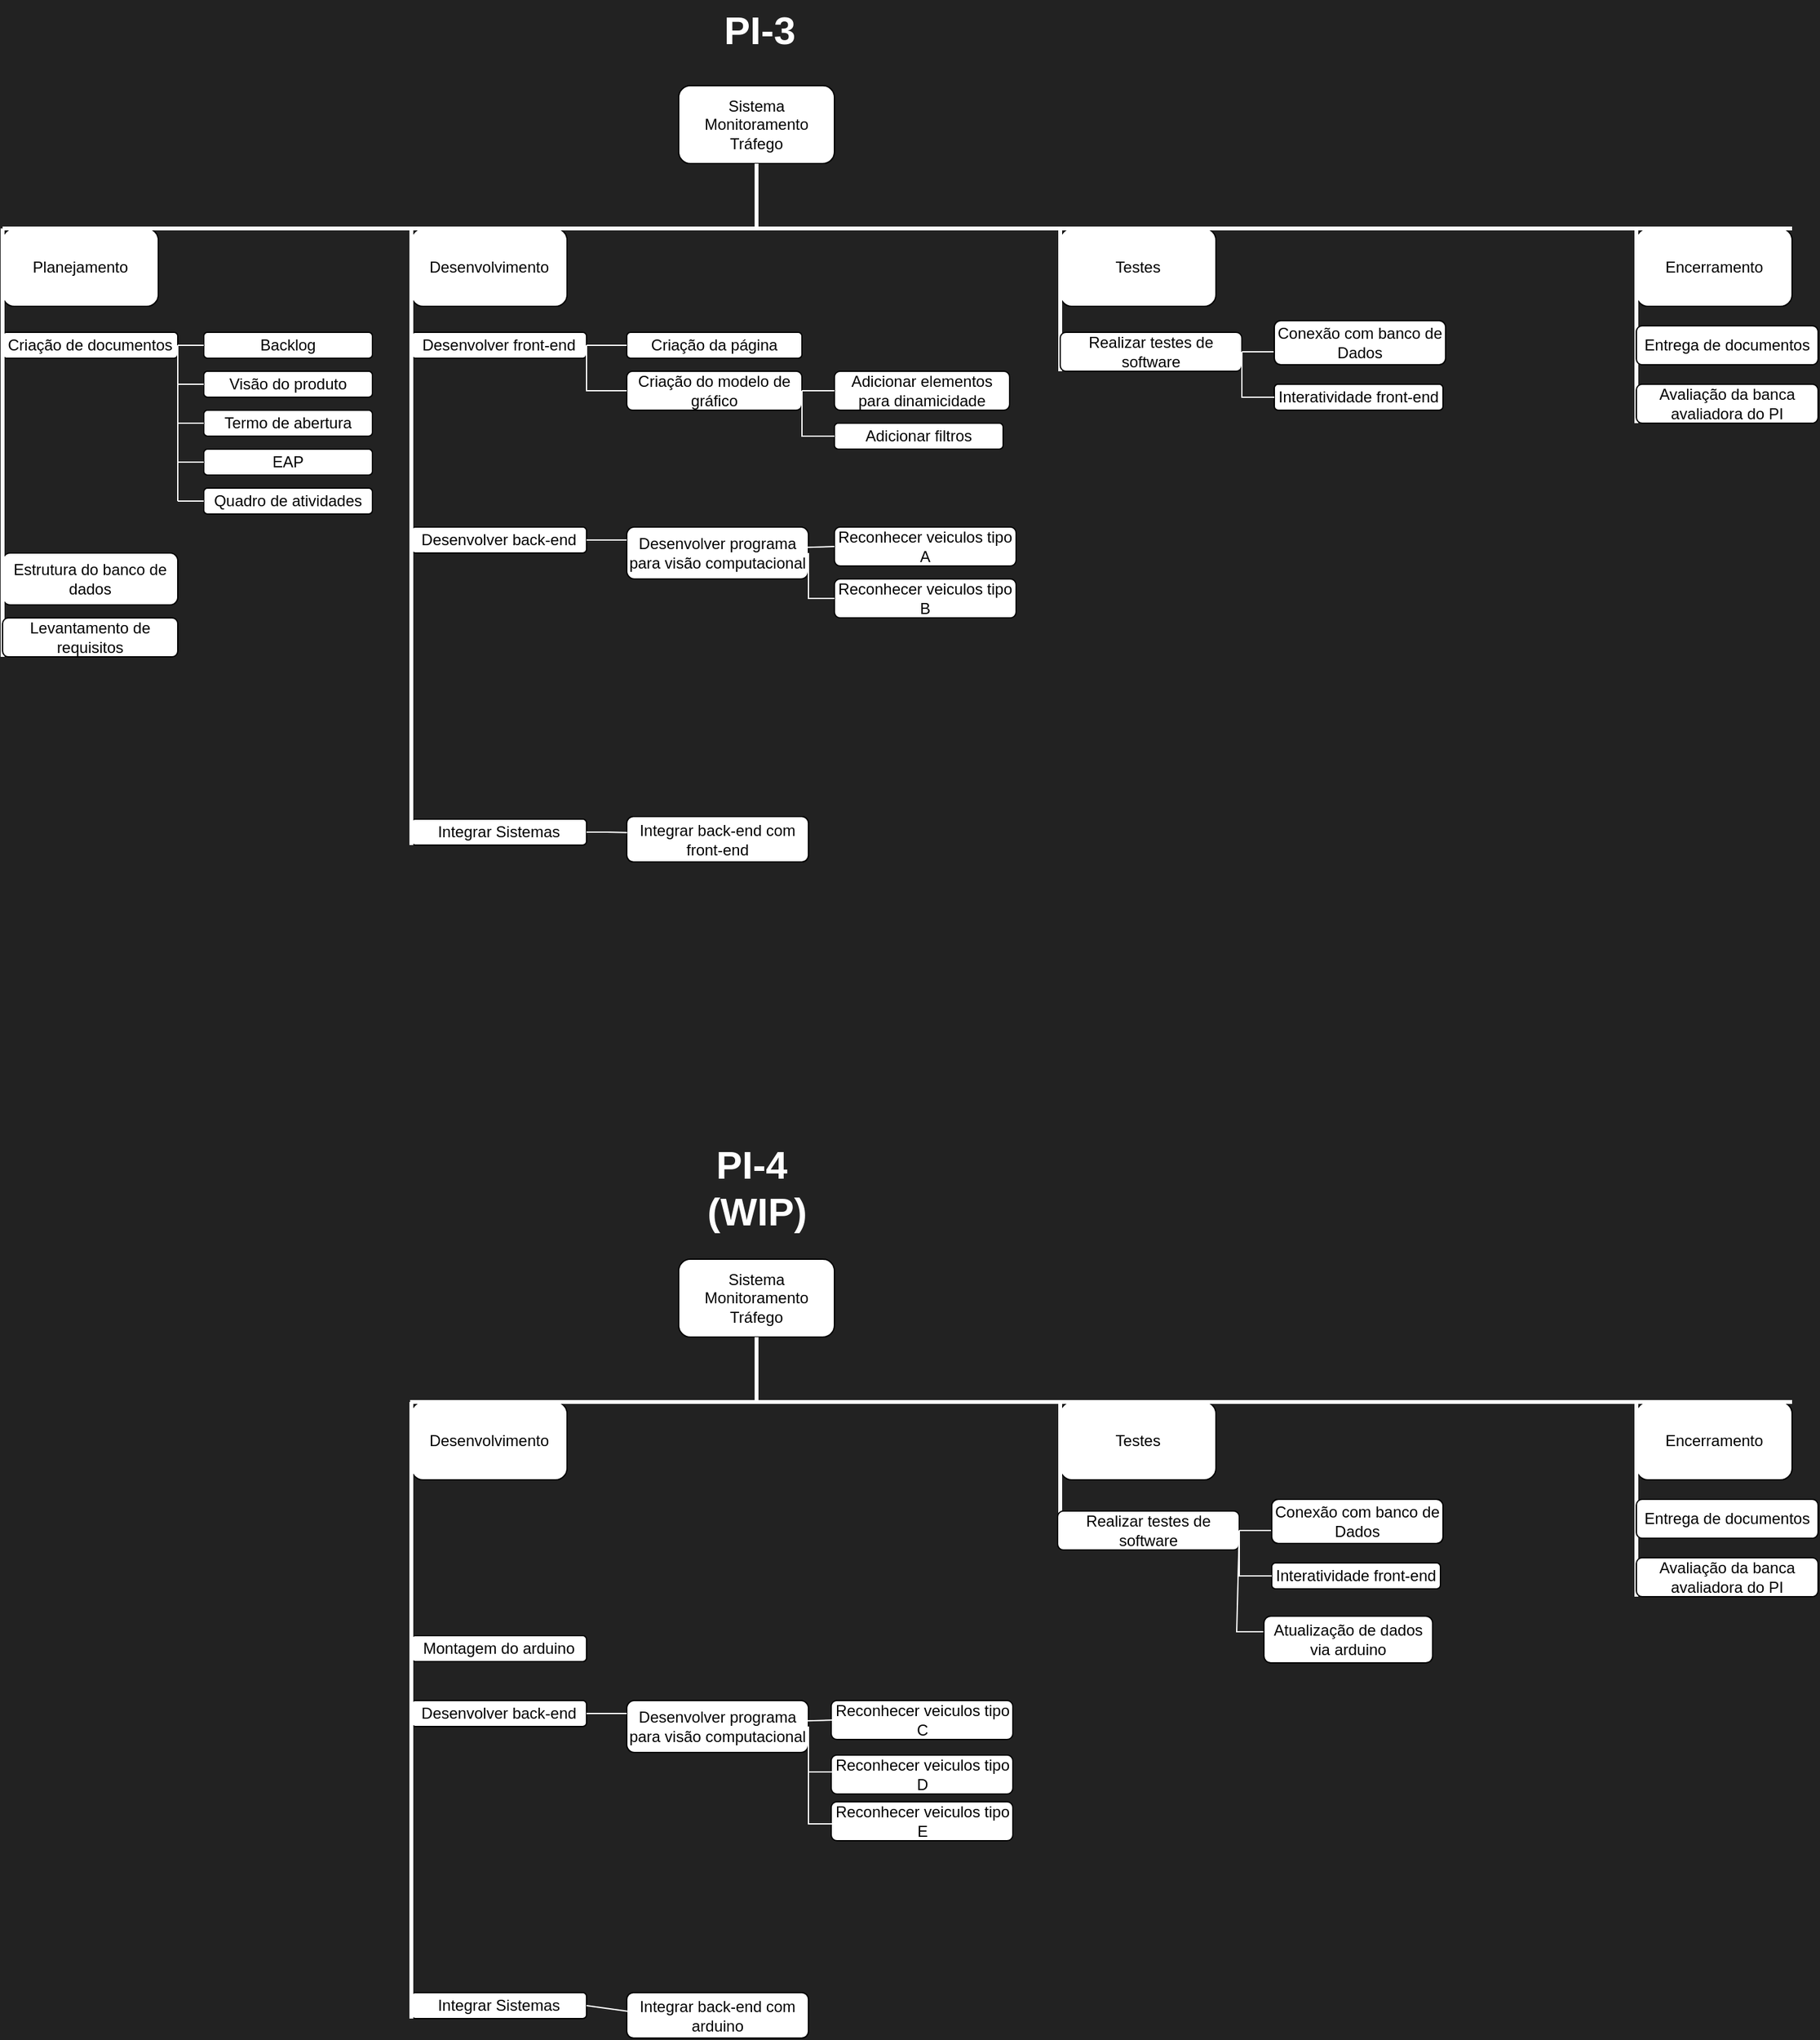 <mxfile version="24.8.3">
  <diagram name="Página-1" id="eOn0MkwiBMBQVA5Sx5Dq">
    <mxGraphModel dx="4023" dy="3249" grid="0" gridSize="10" guides="1" tooltips="1" connect="1" arrows="1" fold="1" page="1" pageScale="1" pageWidth="827" pageHeight="1169" background="#222222" math="0" shadow="0">
      <root>
        <mxCell id="0" />
        <mxCell id="1" parent="0" />
        <mxCell id="dzEG8wLsxOxZu3PHREFn-1" value="Sistema Monitoramento Tráfego" style="rounded=1;whiteSpace=wrap;html=1;" parent="1" vertex="1">
          <mxGeometry x="566" width="120" height="60" as="geometry" />
        </mxCell>
        <mxCell id="dzEG8wLsxOxZu3PHREFn-2" value="Planejamento" style="rounded=1;whiteSpace=wrap;html=1;" parent="1" vertex="1">
          <mxGeometry x="45" y="110" width="120" height="60" as="geometry" />
        </mxCell>
        <mxCell id="dzEG8wLsxOxZu3PHREFn-3" value="Criação de documentos" style="rounded=1;whiteSpace=wrap;html=1;" parent="1" vertex="1">
          <mxGeometry x="45" y="190" width="135" height="20" as="geometry" />
        </mxCell>
        <mxCell id="dzEG8wLsxOxZu3PHREFn-4" value="Backlog" style="rounded=1;whiteSpace=wrap;html=1;" parent="1" vertex="1">
          <mxGeometry x="200" y="190" width="130" height="20" as="geometry" />
        </mxCell>
        <mxCell id="dzEG8wLsxOxZu3PHREFn-5" value="Visão do produto" style="rounded=1;whiteSpace=wrap;html=1;" parent="1" vertex="1">
          <mxGeometry x="200" y="220" width="130" height="20" as="geometry" />
        </mxCell>
        <mxCell id="dzEG8wLsxOxZu3PHREFn-6" value="Termo de abertura" style="rounded=1;whiteSpace=wrap;html=1;" parent="1" vertex="1">
          <mxGeometry x="200" y="250" width="130" height="20" as="geometry" />
        </mxCell>
        <mxCell id="dzEG8wLsxOxZu3PHREFn-7" value="EAP" style="rounded=1;whiteSpace=wrap;html=1;" parent="1" vertex="1">
          <mxGeometry x="200" y="280" width="130" height="20" as="geometry" />
        </mxCell>
        <mxCell id="dzEG8wLsxOxZu3PHREFn-8" value="Quadro de atividades" style="rounded=1;whiteSpace=wrap;html=1;" parent="1" vertex="1">
          <mxGeometry x="200" y="310" width="130" height="20" as="geometry" />
        </mxCell>
        <mxCell id="dzEG8wLsxOxZu3PHREFn-9" value="" style="endArrow=none;html=1;rounded=0;strokeColor=#FFFFFF;entryX=1;entryY=0.5;entryDx=0;entryDy=0;" parent="1" target="dzEG8wLsxOxZu3PHREFn-3" edge="1">
          <mxGeometry width="50" height="50" relative="1" as="geometry">
            <mxPoint x="180" y="320" as="sourcePoint" />
            <mxPoint x="200" y="230" as="targetPoint" />
          </mxGeometry>
        </mxCell>
        <mxCell id="dzEG8wLsxOxZu3PHREFn-10" value="" style="endArrow=none;html=1;rounded=0;strokeColor=#FFFFFF;entryX=0;entryY=0.5;entryDx=0;entryDy=0;" parent="1" target="dzEG8wLsxOxZu3PHREFn-8" edge="1">
          <mxGeometry width="50" height="50" relative="1" as="geometry">
            <mxPoint x="180" y="320" as="sourcePoint" />
            <mxPoint x="190" y="210" as="targetPoint" />
          </mxGeometry>
        </mxCell>
        <mxCell id="dzEG8wLsxOxZu3PHREFn-12" value="" style="endArrow=none;html=1;rounded=0;strokeColor=#FFFFFF;exitX=0;exitY=0.5;exitDx=0;exitDy=0;" parent="1" source="dzEG8wLsxOxZu3PHREFn-7" edge="1">
          <mxGeometry width="50" height="50" relative="1" as="geometry">
            <mxPoint x="190" y="290" as="sourcePoint" />
            <mxPoint x="180" y="290" as="targetPoint" />
          </mxGeometry>
        </mxCell>
        <mxCell id="dzEG8wLsxOxZu3PHREFn-13" value="" style="endArrow=none;html=1;rounded=0;strokeColor=#FFFFFF;entryX=0;entryY=0.5;entryDx=0;entryDy=0;" parent="1" target="dzEG8wLsxOxZu3PHREFn-6" edge="1">
          <mxGeometry width="50" height="50" relative="1" as="geometry">
            <mxPoint x="180" y="260" as="sourcePoint" />
            <mxPoint x="190" y="270" as="targetPoint" />
          </mxGeometry>
        </mxCell>
        <mxCell id="dzEG8wLsxOxZu3PHREFn-14" value="" style="endArrow=none;html=1;rounded=0;strokeColor=#FFFFFF;entryX=0;entryY=0.5;entryDx=0;entryDy=0;" parent="1" target="dzEG8wLsxOxZu3PHREFn-5" edge="1">
          <mxGeometry width="50" height="50" relative="1" as="geometry">
            <mxPoint x="180" y="230" as="sourcePoint" />
            <mxPoint x="210" y="250" as="targetPoint" />
          </mxGeometry>
        </mxCell>
        <mxCell id="dzEG8wLsxOxZu3PHREFn-15" value="" style="endArrow=none;html=1;rounded=0;strokeColor=#FFFFFF;entryX=0;entryY=0.5;entryDx=0;entryDy=0;exitX=1;exitY=0.5;exitDx=0;exitDy=0;" parent="1" source="dzEG8wLsxOxZu3PHREFn-3" target="dzEG8wLsxOxZu3PHREFn-4" edge="1">
          <mxGeometry width="50" height="50" relative="1" as="geometry">
            <mxPoint x="190" y="230" as="sourcePoint" />
            <mxPoint x="210" y="230" as="targetPoint" />
          </mxGeometry>
        </mxCell>
        <mxCell id="dzEG8wLsxOxZu3PHREFn-16" value="Estrutura do banco de dados" style="rounded=1;whiteSpace=wrap;html=1;" parent="1" vertex="1">
          <mxGeometry x="45" y="360" width="135" height="40" as="geometry" />
        </mxCell>
        <mxCell id="dzEG8wLsxOxZu3PHREFn-20" value="" style="endArrow=none;html=1;rounded=0;strokeColor=#ffffff;strokeWidth=3;entryX=0;entryY=0;entryDx=0;entryDy=0;exitX=0;exitY=1;exitDx=0;exitDy=0;" parent="1" source="dzEG8wLsxOxZu3PHREFn-65" target="dzEG8wLsxOxZu3PHREFn-2" edge="1">
          <mxGeometry width="50" height="50" relative="1" as="geometry">
            <mxPoint x="40" y="430" as="sourcePoint" />
            <mxPoint x="40" y="110" as="targetPoint" />
          </mxGeometry>
        </mxCell>
        <mxCell id="dzEG8wLsxOxZu3PHREFn-21" value="Desenvolvimento" style="rounded=1;whiteSpace=wrap;html=1;" parent="1" vertex="1">
          <mxGeometry x="360" y="110" width="120" height="60" as="geometry" />
        </mxCell>
        <mxCell id="dzEG8wLsxOxZu3PHREFn-22" value="Desenvolver front-end" style="rounded=1;whiteSpace=wrap;html=1;" parent="1" vertex="1">
          <mxGeometry x="360" y="190" width="135" height="20" as="geometry" />
        </mxCell>
        <mxCell id="dzEG8wLsxOxZu3PHREFn-23" value="Criação da página" style="rounded=1;whiteSpace=wrap;html=1;" parent="1" vertex="1">
          <mxGeometry x="526" y="190" width="135" height="20" as="geometry" />
        </mxCell>
        <mxCell id="dzEG8wLsxOxZu3PHREFn-24" value="Criação do modelo de gráfico" style="rounded=1;whiteSpace=wrap;html=1;" parent="1" vertex="1">
          <mxGeometry x="526" y="220" width="135" height="30" as="geometry" />
        </mxCell>
        <mxCell id="dzEG8wLsxOxZu3PHREFn-25" value="Desenvolver back-end" style="rounded=1;whiteSpace=wrap;html=1;" parent="1" vertex="1">
          <mxGeometry x="360" y="340" width="135" height="20" as="geometry" />
        </mxCell>
        <mxCell id="dzEG8wLsxOxZu3PHREFn-26" value="Desenvolver programa para visão computacional" style="rounded=1;whiteSpace=wrap;html=1;" parent="1" vertex="1">
          <mxGeometry x="526" y="340" width="140" height="40" as="geometry" />
        </mxCell>
        <mxCell id="dzEG8wLsxOxZu3PHREFn-28" value="Reconhecer veiculos tipo A" style="rounded=1;whiteSpace=wrap;html=1;" parent="1" vertex="1">
          <mxGeometry x="686" y="340" width="140" height="30" as="geometry" />
        </mxCell>
        <mxCell id="dzEG8wLsxOxZu3PHREFn-33" value="Reconhecer veiculos tipo B" style="rounded=1;whiteSpace=wrap;html=1;" parent="1" vertex="1">
          <mxGeometry x="686" y="380" width="140" height="30" as="geometry" />
        </mxCell>
        <mxCell id="dzEG8wLsxOxZu3PHREFn-37" value="Integrar Sistemas" style="rounded=1;whiteSpace=wrap;html=1;" parent="1" vertex="1">
          <mxGeometry x="360" y="565" width="135" height="20" as="geometry" />
        </mxCell>
        <mxCell id="dzEG8wLsxOxZu3PHREFn-39" value="Integrar back-end com front-end" style="rounded=1;whiteSpace=wrap;html=1;" parent="1" vertex="1">
          <mxGeometry x="526" y="563" width="140" height="35" as="geometry" />
        </mxCell>
        <mxCell id="dzEG8wLsxOxZu3PHREFn-40" value="" style="endArrow=none;html=1;rounded=0;strokeColor=#ffffff;strokeWidth=3;exitX=0;exitY=1;exitDx=0;exitDy=0;entryX=0;entryY=0;entryDx=0;entryDy=0;" parent="1" source="dzEG8wLsxOxZu3PHREFn-37" target="dzEG8wLsxOxZu3PHREFn-21" edge="1">
          <mxGeometry width="50" height="50" relative="1" as="geometry">
            <mxPoint x="1" y="410" as="sourcePoint" />
            <mxPoint x="1" y="120" as="targetPoint" />
          </mxGeometry>
        </mxCell>
        <mxCell id="dzEG8wLsxOxZu3PHREFn-41" value="" style="endArrow=none;html=1;rounded=0;strokeColor=#FFFFFF;entryX=1;entryY=0.5;entryDx=0;entryDy=0;exitX=0;exitY=0.5;exitDx=0;exitDy=0;" parent="1" source="dzEG8wLsxOxZu3PHREFn-23" target="dzEG8wLsxOxZu3PHREFn-22" edge="1">
          <mxGeometry width="50" height="50" relative="1" as="geometry">
            <mxPoint x="136" y="330" as="sourcePoint" />
            <mxPoint x="136" y="210" as="targetPoint" />
          </mxGeometry>
        </mxCell>
        <mxCell id="dzEG8wLsxOxZu3PHREFn-42" value="" style="endArrow=none;html=1;rounded=0;strokeColor=#FFFFFF;entryX=1;entryY=0.5;entryDx=0;entryDy=0;exitX=0;exitY=0.5;exitDx=0;exitDy=0;" parent="1" source="dzEG8wLsxOxZu3PHREFn-24" target="dzEG8wLsxOxZu3PHREFn-22" edge="1">
          <mxGeometry width="50" height="50" relative="1" as="geometry">
            <mxPoint x="536" y="210" as="sourcePoint" />
            <mxPoint x="505" y="210" as="targetPoint" />
            <Array as="points">
              <mxPoint x="495" y="235" />
            </Array>
          </mxGeometry>
        </mxCell>
        <mxCell id="dzEG8wLsxOxZu3PHREFn-43" value="" style="endArrow=none;html=1;rounded=0;strokeColor=#FFFFFF;entryX=1;entryY=0.5;entryDx=0;entryDy=0;exitX=0;exitY=0.25;exitDx=0;exitDy=0;" parent="1" source="dzEG8wLsxOxZu3PHREFn-26" target="dzEG8wLsxOxZu3PHREFn-25" edge="1">
          <mxGeometry width="50" height="50" relative="1" as="geometry">
            <mxPoint x="505" y="250" as="sourcePoint" />
            <mxPoint x="505" y="210" as="targetPoint" />
            <Array as="points" />
          </mxGeometry>
        </mxCell>
        <mxCell id="dzEG8wLsxOxZu3PHREFn-45" value="" style="endArrow=none;html=1;rounded=0;strokeColor=#FFFFFF;entryX=0.996;entryY=0.392;entryDx=0;entryDy=0;exitX=0;exitY=0.5;exitDx=0;exitDy=0;entryPerimeter=0;" parent="1" source="dzEG8wLsxOxZu3PHREFn-28" target="dzEG8wLsxOxZu3PHREFn-26" edge="1">
          <mxGeometry width="50" height="50" relative="1" as="geometry">
            <mxPoint x="536" y="360" as="sourcePoint" />
            <mxPoint x="505" y="360" as="targetPoint" />
            <Array as="points" />
          </mxGeometry>
        </mxCell>
        <mxCell id="dzEG8wLsxOxZu3PHREFn-46" value="" style="endArrow=none;html=1;rounded=0;strokeColor=#FFFFFF;entryX=1;entryY=0.5;entryDx=0;entryDy=0;exitX=0;exitY=0.5;exitDx=0;exitDy=0;" parent="1" source="dzEG8wLsxOxZu3PHREFn-33" target="dzEG8wLsxOxZu3PHREFn-26" edge="1">
          <mxGeometry width="50" height="50" relative="1" as="geometry">
            <mxPoint x="536" y="360" as="sourcePoint" />
            <mxPoint x="505" y="360" as="targetPoint" />
            <Array as="points">
              <mxPoint x="666" y="395" />
            </Array>
          </mxGeometry>
        </mxCell>
        <mxCell id="dzEG8wLsxOxZu3PHREFn-50" value="" style="endArrow=none;html=1;rounded=0;strokeColor=#FFFFFF;exitX=0.002;exitY=0.352;exitDx=0;exitDy=0;entryX=1;entryY=0.5;entryDx=0;entryDy=0;exitPerimeter=0;" parent="1" source="dzEG8wLsxOxZu3PHREFn-39" target="dzEG8wLsxOxZu3PHREFn-37" edge="1">
          <mxGeometry width="50" height="50" relative="1" as="geometry">
            <mxPoint x="696" y="525" as="sourcePoint" />
            <mxPoint x="676" y="420" as="targetPoint" />
            <Array as="points">
              <mxPoint x="511" y="575" />
            </Array>
          </mxGeometry>
        </mxCell>
        <mxCell id="dzEG8wLsxOxZu3PHREFn-52" value="Adicionar elementos para dinamicidade" style="rounded=1;whiteSpace=wrap;html=1;" parent="1" vertex="1">
          <mxGeometry x="686" y="220" width="135" height="30" as="geometry" />
        </mxCell>
        <mxCell id="dzEG8wLsxOxZu3PHREFn-53" value="" style="endArrow=none;html=1;rounded=0;strokeColor=#FFFFFF;entryX=1;entryY=0.5;entryDx=0;entryDy=0;exitX=0;exitY=0.5;exitDx=0;exitDy=0;" parent="1" source="dzEG8wLsxOxZu3PHREFn-52" target="dzEG8wLsxOxZu3PHREFn-24" edge="1">
          <mxGeometry width="50" height="50" relative="1" as="geometry">
            <mxPoint x="536" y="245" as="sourcePoint" />
            <mxPoint x="505" y="210" as="targetPoint" />
            <Array as="points" />
          </mxGeometry>
        </mxCell>
        <mxCell id="dzEG8wLsxOxZu3PHREFn-54" value="Adicionar filtros" style="rounded=1;whiteSpace=wrap;html=1;" parent="1" vertex="1">
          <mxGeometry x="686" y="260" width="130" height="20" as="geometry" />
        </mxCell>
        <mxCell id="dzEG8wLsxOxZu3PHREFn-55" value="" style="endArrow=none;html=1;rounded=0;strokeColor=#FFFFFF;entryX=1;entryY=0.5;entryDx=0;entryDy=0;exitX=0;exitY=0.5;exitDx=0;exitDy=0;" parent="1" source="dzEG8wLsxOxZu3PHREFn-54" target="dzEG8wLsxOxZu3PHREFn-24" edge="1">
          <mxGeometry width="50" height="50" relative="1" as="geometry">
            <mxPoint x="696" y="245" as="sourcePoint" />
            <mxPoint x="671" y="245" as="targetPoint" />
            <Array as="points">
              <mxPoint x="661" y="270" />
            </Array>
          </mxGeometry>
        </mxCell>
        <mxCell id="dzEG8wLsxOxZu3PHREFn-56" value="Testes" style="rounded=1;whiteSpace=wrap;html=1;" parent="1" vertex="1">
          <mxGeometry x="860" y="110" width="120" height="60" as="geometry" />
        </mxCell>
        <mxCell id="dzEG8wLsxOxZu3PHREFn-57" value="" style="endArrow=none;html=1;rounded=0;strokeColor=#ffffff;strokeWidth=3;entryX=0;entryY=0;entryDx=0;entryDy=0;exitX=0;exitY=1;exitDx=0;exitDy=0;" parent="1" target="dzEG8wLsxOxZu3PHREFn-56" edge="1" source="dzEG8wLsxOxZu3PHREFn-58">
          <mxGeometry width="50" height="50" relative="1" as="geometry">
            <mxPoint x="860" y="224" as="sourcePoint" />
            <mxPoint x="284" y="120" as="targetPoint" />
          </mxGeometry>
        </mxCell>
        <mxCell id="dzEG8wLsxOxZu3PHREFn-58" value="Realizar testes de software" style="rounded=1;whiteSpace=wrap;html=1;" parent="1" vertex="1">
          <mxGeometry x="860" y="190" width="140" height="30" as="geometry" />
        </mxCell>
        <mxCell id="dzEG8wLsxOxZu3PHREFn-61" value="Encerramento" style="rounded=1;whiteSpace=wrap;html=1;" parent="1" vertex="1">
          <mxGeometry x="1304" y="110" width="120" height="60" as="geometry" />
        </mxCell>
        <mxCell id="dzEG8wLsxOxZu3PHREFn-62" value="" style="endArrow=none;html=1;rounded=0;strokeColor=#ffffff;strokeWidth=3;entryX=0;entryY=0;entryDx=0;entryDy=0;exitX=0;exitY=1;exitDx=0;exitDy=0;" parent="1" target="dzEG8wLsxOxZu3PHREFn-61" edge="1" source="dzEG8wLsxOxZu3PHREFn-64">
          <mxGeometry width="50" height="50" relative="1" as="geometry">
            <mxPoint x="1040" y="260" as="sourcePoint" />
            <mxPoint x="464" y="120" as="targetPoint" />
          </mxGeometry>
        </mxCell>
        <mxCell id="dzEG8wLsxOxZu3PHREFn-63" value="Entrega de documentos" style="rounded=1;whiteSpace=wrap;html=1;" parent="1" vertex="1">
          <mxGeometry x="1304" y="185" width="140" height="30" as="geometry" />
        </mxCell>
        <mxCell id="dzEG8wLsxOxZu3PHREFn-64" value="Avaliação da banca avaliadora do PI" style="rounded=1;whiteSpace=wrap;html=1;" parent="1" vertex="1">
          <mxGeometry x="1304" y="230" width="140" height="30" as="geometry" />
        </mxCell>
        <mxCell id="dzEG8wLsxOxZu3PHREFn-65" value="Levantamento de requisitos" style="rounded=1;whiteSpace=wrap;html=1;" parent="1" vertex="1">
          <mxGeometry x="45" y="410" width="135" height="30" as="geometry" />
        </mxCell>
        <mxCell id="dzEG8wLsxOxZu3PHREFn-67" value="" style="endArrow=none;html=1;rounded=0;strokeColor=#ffffff;strokeWidth=3;entryX=0;entryY=0;entryDx=0;entryDy=0;exitX=1;exitY=0;exitDx=0;exitDy=0;" parent="1" source="dzEG8wLsxOxZu3PHREFn-61" target="dzEG8wLsxOxZu3PHREFn-2" edge="1">
          <mxGeometry width="50" height="50" relative="1" as="geometry">
            <mxPoint x="560" y="100" as="sourcePoint" />
            <mxPoint x="60" y="80" as="targetPoint" />
          </mxGeometry>
        </mxCell>
        <mxCell id="dzEG8wLsxOxZu3PHREFn-68" value="" style="endArrow=none;html=1;rounded=0;strokeColor=#ffffff;strokeWidth=3;entryX=0.5;entryY=1;entryDx=0;entryDy=0;" parent="1" target="dzEG8wLsxOxZu3PHREFn-1" edge="1">
          <mxGeometry width="50" height="50" relative="1" as="geometry">
            <mxPoint x="626" y="110" as="sourcePoint" />
            <mxPoint x="55" y="120" as="targetPoint" />
          </mxGeometry>
        </mxCell>
        <mxCell id="B70vI_w7fmvACN2bFUPw-1" value="&lt;b&gt;&lt;font style=&quot;font-size: 30px;&quot; color=&quot;#ffffff&quot;&gt;PI-3&lt;/font&gt;&lt;/b&gt;" style="text;html=1;align=center;verticalAlign=middle;whiteSpace=wrap;rounded=0;" vertex="1" parent="1">
          <mxGeometry x="581" y="-66" width="95" height="46" as="geometry" />
        </mxCell>
        <mxCell id="B70vI_w7fmvACN2bFUPw-2" value="Sistema Monitoramento Tráfego" style="rounded=1;whiteSpace=wrap;html=1;" vertex="1" parent="1">
          <mxGeometry x="566" y="904" width="120" height="60" as="geometry" />
        </mxCell>
        <mxCell id="B70vI_w7fmvACN2bFUPw-18" value="Desenvolvimento" style="rounded=1;whiteSpace=wrap;html=1;" vertex="1" parent="1">
          <mxGeometry x="360" y="1014" width="120" height="60" as="geometry" />
        </mxCell>
        <mxCell id="B70vI_w7fmvACN2bFUPw-22" value="Desenvolver back-end" style="rounded=1;whiteSpace=wrap;html=1;" vertex="1" parent="1">
          <mxGeometry x="360" y="1244" width="135" height="20" as="geometry" />
        </mxCell>
        <mxCell id="B70vI_w7fmvACN2bFUPw-23" value="Desenvolver programa para visão computacional" style="rounded=1;whiteSpace=wrap;html=1;" vertex="1" parent="1">
          <mxGeometry x="526" y="1244" width="140" height="40" as="geometry" />
        </mxCell>
        <mxCell id="B70vI_w7fmvACN2bFUPw-24" value="Montagem do arduino" style="rounded=1;whiteSpace=wrap;html=1;" vertex="1" parent="1">
          <mxGeometry x="360" y="1194" width="135" height="20" as="geometry" />
        </mxCell>
        <mxCell id="B70vI_w7fmvACN2bFUPw-27" value="Reconhecer veiculos tipo C" style="rounded=1;whiteSpace=wrap;html=1;" vertex="1" parent="1">
          <mxGeometry x="683.5" y="1244" width="140" height="30" as="geometry" />
        </mxCell>
        <mxCell id="B70vI_w7fmvACN2bFUPw-28" value="Reconhecer veiculos tipo D" style="rounded=1;whiteSpace=wrap;html=1;" vertex="1" parent="1">
          <mxGeometry x="683.5" y="1286" width="140" height="30" as="geometry" />
        </mxCell>
        <mxCell id="B70vI_w7fmvACN2bFUPw-29" value="Reconhecer veiculos tipo E" style="rounded=1;whiteSpace=wrap;html=1;" vertex="1" parent="1">
          <mxGeometry x="683.5" y="1322" width="140" height="30" as="geometry" />
        </mxCell>
        <mxCell id="B70vI_w7fmvACN2bFUPw-30" value="Integrar Sistemas" style="rounded=1;whiteSpace=wrap;html=1;" vertex="1" parent="1">
          <mxGeometry x="360" y="1469" width="135" height="20" as="geometry" />
        </mxCell>
        <mxCell id="B70vI_w7fmvACN2bFUPw-31" value="Integrar back-end com arduino" style="rounded=1;whiteSpace=wrap;html=1;" vertex="1" parent="1">
          <mxGeometry x="526" y="1469" width="140" height="35" as="geometry" />
        </mxCell>
        <mxCell id="B70vI_w7fmvACN2bFUPw-33" value="" style="endArrow=none;html=1;rounded=0;strokeColor=#ffffff;strokeWidth=3;exitX=0;exitY=1;exitDx=0;exitDy=0;entryX=0;entryY=0;entryDx=0;entryDy=0;" edge="1" source="B70vI_w7fmvACN2bFUPw-30" target="B70vI_w7fmvACN2bFUPw-18" parent="1">
          <mxGeometry width="50" height="50" relative="1" as="geometry">
            <mxPoint x="1" y="1314" as="sourcePoint" />
            <mxPoint x="1" y="1024" as="targetPoint" />
          </mxGeometry>
        </mxCell>
        <mxCell id="B70vI_w7fmvACN2bFUPw-36" value="" style="endArrow=none;html=1;rounded=0;strokeColor=#FFFFFF;entryX=1;entryY=0.5;entryDx=0;entryDy=0;exitX=0;exitY=0.25;exitDx=0;exitDy=0;" edge="1" source="B70vI_w7fmvACN2bFUPw-23" target="B70vI_w7fmvACN2bFUPw-22" parent="1">
          <mxGeometry width="50" height="50" relative="1" as="geometry">
            <mxPoint x="505" y="1154" as="sourcePoint" />
            <mxPoint x="505" y="1114" as="targetPoint" />
            <Array as="points" />
          </mxGeometry>
        </mxCell>
        <mxCell id="B70vI_w7fmvACN2bFUPw-37" value="" style="endArrow=none;html=1;rounded=0;strokeColor=#FFFFFF;entryX=0.996;entryY=0.392;entryDx=0;entryDy=0;exitX=0;exitY=0.5;exitDx=0;exitDy=0;entryPerimeter=0;" edge="1" target="B70vI_w7fmvACN2bFUPw-23" parent="1">
          <mxGeometry width="50" height="50" relative="1" as="geometry">
            <mxPoint x="686" y="1259" as="sourcePoint" />
            <mxPoint x="505" y="1264" as="targetPoint" />
            <Array as="points" />
          </mxGeometry>
        </mxCell>
        <mxCell id="B70vI_w7fmvACN2bFUPw-38" value="" style="endArrow=none;html=1;rounded=0;strokeColor=#FFFFFF;entryX=1;entryY=0.5;entryDx=0;entryDy=0;exitX=0;exitY=0.5;exitDx=0;exitDy=0;" edge="1" target="B70vI_w7fmvACN2bFUPw-23" parent="1">
          <mxGeometry width="50" height="50" relative="1" as="geometry">
            <mxPoint x="686" y="1299" as="sourcePoint" />
            <mxPoint x="505" y="1264" as="targetPoint" />
            <Array as="points">
              <mxPoint x="666" y="1299" />
            </Array>
          </mxGeometry>
        </mxCell>
        <mxCell id="B70vI_w7fmvACN2bFUPw-39" value="" style="endArrow=none;html=1;rounded=0;strokeColor=#FFFFFF;" edge="1" parent="1">
          <mxGeometry width="50" height="50" relative="1" as="geometry">
            <mxPoint x="689" y="1339" as="sourcePoint" />
            <mxPoint x="666" y="1294" as="targetPoint" />
            <Array as="points">
              <mxPoint x="666" y="1339" />
            </Array>
          </mxGeometry>
        </mxCell>
        <mxCell id="B70vI_w7fmvACN2bFUPw-43" value="" style="endArrow=none;html=1;rounded=0;strokeColor=#FFFFFF;exitX=0.005;exitY=0.411;exitDx=0;exitDy=0;exitPerimeter=0;entryX=1;entryY=0.5;entryDx=0;entryDy=0;" edge="1" source="B70vI_w7fmvACN2bFUPw-31" parent="1" target="B70vI_w7fmvACN2bFUPw-30">
          <mxGeometry width="50" height="50" relative="1" as="geometry">
            <mxPoint x="506" y="1542" as="sourcePoint" />
            <mxPoint x="496" y="1484" as="targetPoint" />
            <Array as="points" />
          </mxGeometry>
        </mxCell>
        <mxCell id="B70vI_w7fmvACN2bFUPw-48" value="Testes" style="rounded=1;whiteSpace=wrap;html=1;" vertex="1" parent="1">
          <mxGeometry x="860" y="1014" width="120" height="60" as="geometry" />
        </mxCell>
        <mxCell id="B70vI_w7fmvACN2bFUPw-49" value="" style="endArrow=none;html=1;rounded=0;strokeColor=#ffffff;strokeWidth=3;entryX=0;entryY=0;entryDx=0;entryDy=0;exitX=0;exitY=1;exitDx=0;exitDy=0;" edge="1" target="B70vI_w7fmvACN2bFUPw-48" parent="1">
          <mxGeometry width="50" height="50" relative="1" as="geometry">
            <mxPoint x="860" y="1124" as="sourcePoint" />
            <mxPoint x="284" y="1024" as="targetPoint" />
          </mxGeometry>
        </mxCell>
        <mxCell id="B70vI_w7fmvACN2bFUPw-51" value="Encerramento" style="rounded=1;whiteSpace=wrap;html=1;" vertex="1" parent="1">
          <mxGeometry x="1304" y="1014" width="120" height="60" as="geometry" />
        </mxCell>
        <mxCell id="B70vI_w7fmvACN2bFUPw-52" value="" style="endArrow=none;html=1;rounded=0;strokeColor=#ffffff;strokeWidth=3;entryX=0;entryY=0;entryDx=0;entryDy=0;exitX=0;exitY=1;exitDx=0;exitDy=0;" edge="1" source="B70vI_w7fmvACN2bFUPw-54" target="B70vI_w7fmvACN2bFUPw-51" parent="1">
          <mxGeometry width="50" height="50" relative="1" as="geometry">
            <mxPoint x="1040" y="1164" as="sourcePoint" />
            <mxPoint x="464" y="1024" as="targetPoint" />
          </mxGeometry>
        </mxCell>
        <mxCell id="B70vI_w7fmvACN2bFUPw-53" value="Entrega de documentos" style="rounded=1;whiteSpace=wrap;html=1;" vertex="1" parent="1">
          <mxGeometry x="1304" y="1089" width="140" height="30" as="geometry" />
        </mxCell>
        <mxCell id="B70vI_w7fmvACN2bFUPw-54" value="Avaliação da banca avaliadora do PI" style="rounded=1;whiteSpace=wrap;html=1;" vertex="1" parent="1">
          <mxGeometry x="1304" y="1134" width="140" height="30" as="geometry" />
        </mxCell>
        <mxCell id="B70vI_w7fmvACN2bFUPw-56" value="" style="endArrow=none;html=1;rounded=0;strokeColor=#ffffff;strokeWidth=3;exitX=1;exitY=0;exitDx=0;exitDy=0;" edge="1" source="B70vI_w7fmvACN2bFUPw-51" parent="1">
          <mxGeometry width="50" height="50" relative="1" as="geometry">
            <mxPoint x="560" y="1004" as="sourcePoint" />
            <mxPoint x="359" y="1014" as="targetPoint" />
          </mxGeometry>
        </mxCell>
        <mxCell id="B70vI_w7fmvACN2bFUPw-57" value="" style="endArrow=none;html=1;rounded=0;strokeColor=#ffffff;strokeWidth=3;entryX=0.5;entryY=1;entryDx=0;entryDy=0;" edge="1" target="B70vI_w7fmvACN2bFUPw-2" parent="1">
          <mxGeometry width="50" height="50" relative="1" as="geometry">
            <mxPoint x="626" y="1014" as="sourcePoint" />
            <mxPoint x="55" y="1024" as="targetPoint" />
          </mxGeometry>
        </mxCell>
        <mxCell id="B70vI_w7fmvACN2bFUPw-58" value="&lt;b&gt;&lt;font style=&quot;font-size: 30px;&quot; color=&quot;#ffffff&quot;&gt;PI-4&amp;nbsp; (WIP)&lt;/font&gt;&lt;/b&gt;" style="text;html=1;align=center;verticalAlign=middle;whiteSpace=wrap;rounded=0;" vertex="1" parent="1">
          <mxGeometry x="570.5" y="811" width="111" height="75" as="geometry" />
        </mxCell>
        <mxCell id="B70vI_w7fmvACN2bFUPw-59" value="" style="endArrow=none;html=1;rounded=0;strokeColor=#FFFFFF;entryX=1;entryY=0.5;entryDx=0;entryDy=0;exitX=0;exitY=0.5;exitDx=0;exitDy=0;" edge="1" parent="1">
          <mxGeometry width="50" height="50" relative="1" as="geometry">
            <mxPoint x="1025" y="205" as="sourcePoint" />
            <mxPoint x="1000" y="205" as="targetPoint" />
            <Array as="points" />
          </mxGeometry>
        </mxCell>
        <mxCell id="B70vI_w7fmvACN2bFUPw-60" value="Interatividade front-end" style="rounded=1;whiteSpace=wrap;html=1;" vertex="1" parent="1">
          <mxGeometry x="1025" y="230" width="130" height="20" as="geometry" />
        </mxCell>
        <mxCell id="B70vI_w7fmvACN2bFUPw-61" value="" style="endArrow=none;html=1;rounded=0;strokeColor=#FFFFFF;entryX=1;entryY=0.5;entryDx=0;entryDy=0;exitX=0;exitY=0.5;exitDx=0;exitDy=0;" edge="1" source="B70vI_w7fmvACN2bFUPw-60" parent="1">
          <mxGeometry width="50" height="50" relative="1" as="geometry">
            <mxPoint x="1035" y="215" as="sourcePoint" />
            <mxPoint x="1000" y="205" as="targetPoint" />
            <Array as="points">
              <mxPoint x="1000" y="240" />
            </Array>
          </mxGeometry>
        </mxCell>
        <mxCell id="B70vI_w7fmvACN2bFUPw-62" value="Conexão com banco de Dados" style="rounded=1;whiteSpace=wrap;html=1;" vertex="1" parent="1">
          <mxGeometry x="1025" y="181" width="132" height="34" as="geometry" />
        </mxCell>
        <mxCell id="B70vI_w7fmvACN2bFUPw-66" value="Realizar testes de software" style="rounded=1;whiteSpace=wrap;html=1;" vertex="1" parent="1">
          <mxGeometry x="858" y="1098" width="140" height="30" as="geometry" />
        </mxCell>
        <mxCell id="B70vI_w7fmvACN2bFUPw-67" value="" style="endArrow=none;html=1;rounded=0;strokeColor=#FFFFFF;entryX=1;entryY=0.5;entryDx=0;entryDy=0;exitX=0;exitY=0.5;exitDx=0;exitDy=0;" edge="1" parent="1">
          <mxGeometry width="50" height="50" relative="1" as="geometry">
            <mxPoint x="1023" y="1113" as="sourcePoint" />
            <mxPoint x="998" y="1113" as="targetPoint" />
            <Array as="points" />
          </mxGeometry>
        </mxCell>
        <mxCell id="B70vI_w7fmvACN2bFUPw-68" value="Interatividade front-end" style="rounded=1;whiteSpace=wrap;html=1;" vertex="1" parent="1">
          <mxGeometry x="1023" y="1138" width="130" height="20" as="geometry" />
        </mxCell>
        <mxCell id="B70vI_w7fmvACN2bFUPw-69" value="" style="endArrow=none;html=1;rounded=0;strokeColor=#FFFFFF;entryX=1;entryY=0.5;entryDx=0;entryDy=0;exitX=0;exitY=0.5;exitDx=0;exitDy=0;" edge="1" source="B70vI_w7fmvACN2bFUPw-68" parent="1">
          <mxGeometry width="50" height="50" relative="1" as="geometry">
            <mxPoint x="1033" y="1123" as="sourcePoint" />
            <mxPoint x="998" y="1113" as="targetPoint" />
            <Array as="points">
              <mxPoint x="998" y="1148" />
            </Array>
          </mxGeometry>
        </mxCell>
        <mxCell id="B70vI_w7fmvACN2bFUPw-70" value="Conexão com banco de Dados" style="rounded=1;whiteSpace=wrap;html=1;" vertex="1" parent="1">
          <mxGeometry x="1023" y="1089" width="132" height="34" as="geometry" />
        </mxCell>
        <mxCell id="B70vI_w7fmvACN2bFUPw-71" value="" style="endArrow=none;html=1;rounded=0;strokeColor=#FFFFFF;entryX=1;entryY=0.5;entryDx=0;entryDy=0;" edge="1" parent="1" target="B70vI_w7fmvACN2bFUPw-66">
          <mxGeometry width="50" height="50" relative="1" as="geometry">
            <mxPoint x="1018" y="1191" as="sourcePoint" />
            <mxPoint x="1008" y="1123" as="targetPoint" />
            <Array as="points">
              <mxPoint x="996" y="1191" />
            </Array>
          </mxGeometry>
        </mxCell>
        <mxCell id="B70vI_w7fmvACN2bFUPw-72" value="Atualização de dados via arduino" style="rounded=1;whiteSpace=wrap;html=1;" vertex="1" parent="1">
          <mxGeometry x="1017" y="1179" width="130" height="36" as="geometry" />
        </mxCell>
      </root>
    </mxGraphModel>
  </diagram>
</mxfile>
